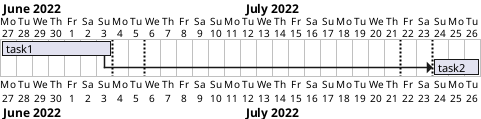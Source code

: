 {
  "sha1": "dd4udit8ntr3sj0y3e9n7ql6w9gvb88",
  "insertion": {
    "when": "2024-06-01T09:03:02.838Z",
    "url": "https://forum.plantuml.net/16247/gantt-chart-vertical-separators",
    "user": "plantuml@gmail.com"
  }
}
@startgantt


Project starts 2022-06-27

[task1] starts at 2022-06-27 and lasts 1 week
[task2] starts 20 days after [task1]'s end and lasts 3 days

Separator just at [task1]'s end
Separator just 2 days after [task1]'s end

Separator just at [task2]'s start
Separator just 2 days before [task2]'s start

@endgantt
